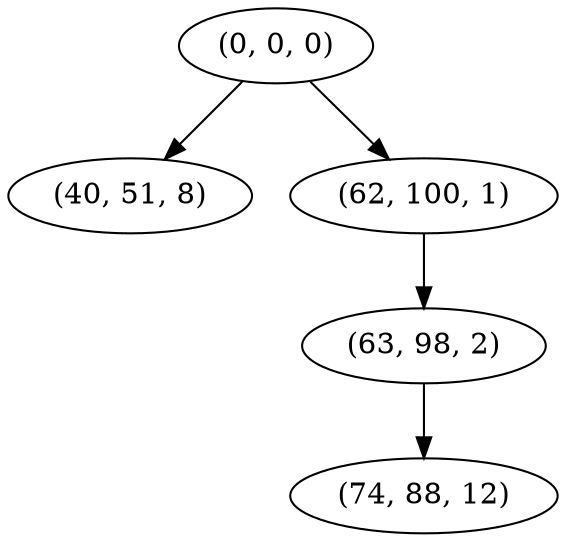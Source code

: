 digraph tree {
    "(0, 0, 0)";
    "(40, 51, 8)";
    "(62, 100, 1)";
    "(63, 98, 2)";
    "(74, 88, 12)";
    "(0, 0, 0)" -> "(40, 51, 8)";
    "(0, 0, 0)" -> "(62, 100, 1)";
    "(62, 100, 1)" -> "(63, 98, 2)";
    "(63, 98, 2)" -> "(74, 88, 12)";
}
